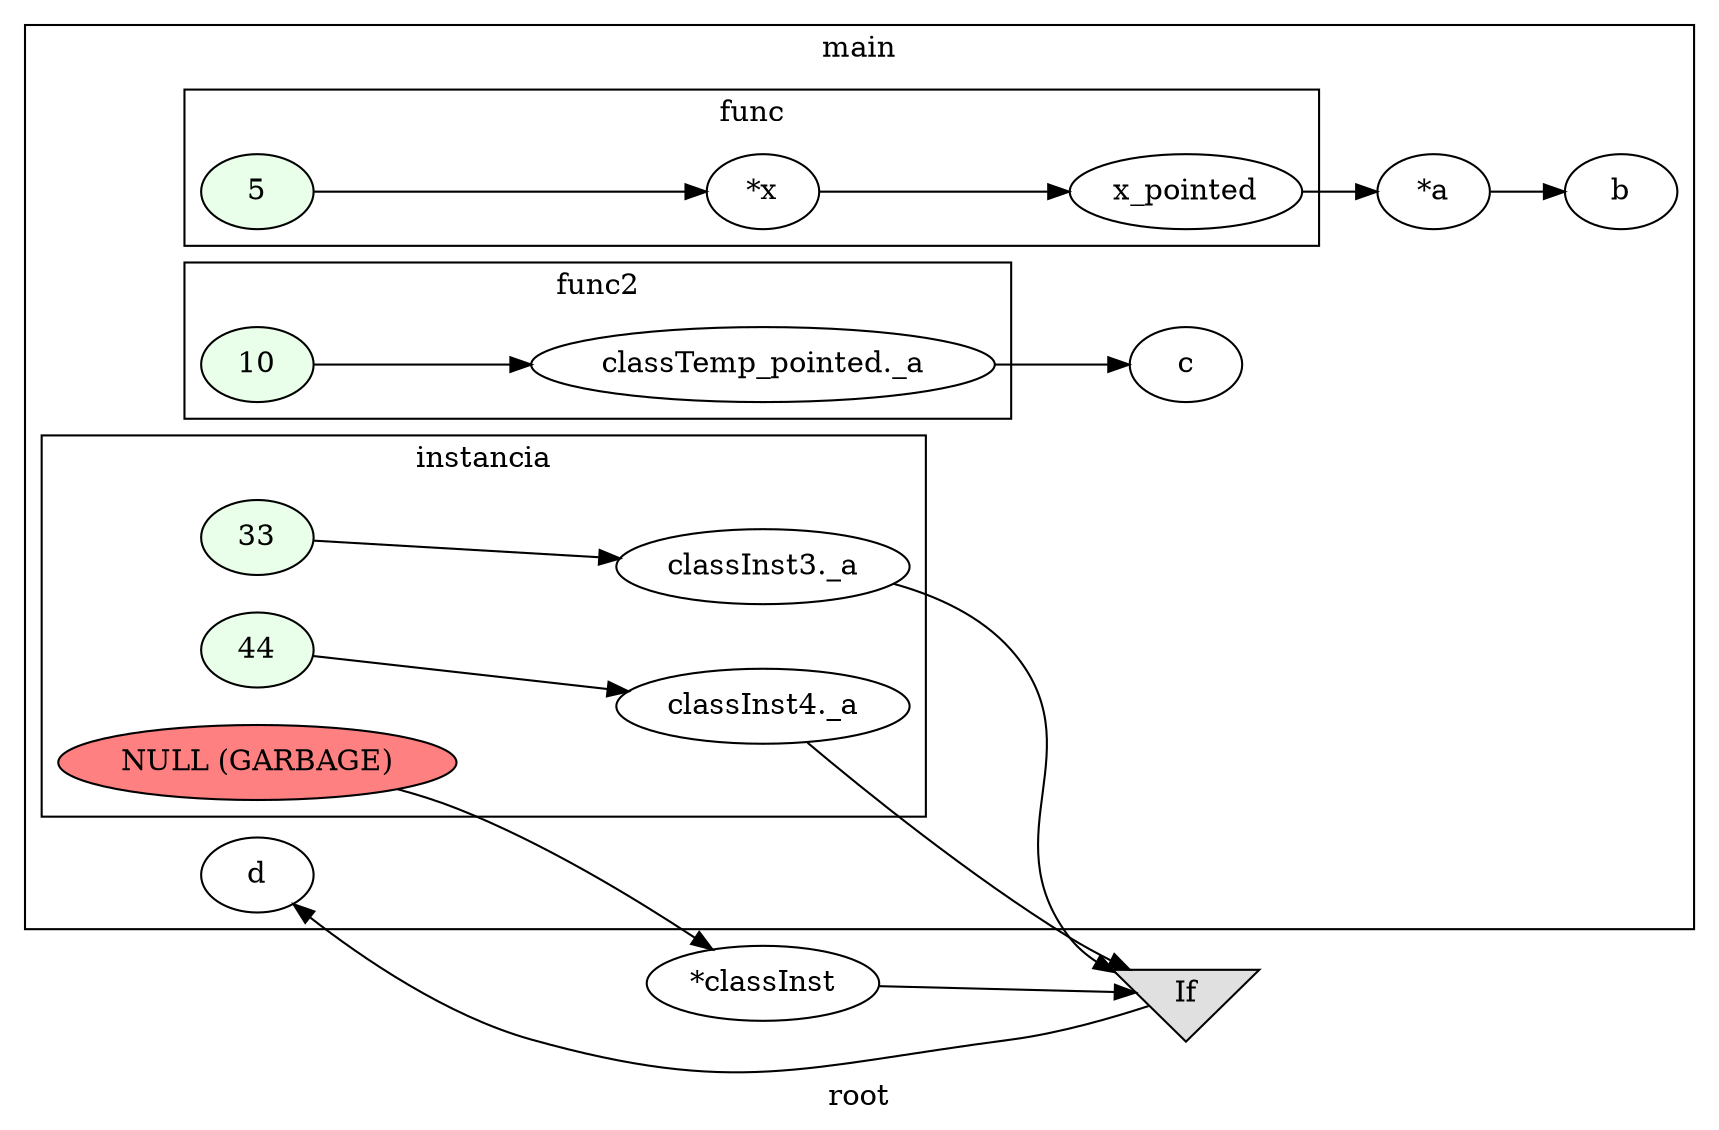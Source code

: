 digraph G
{
rankdir=LR;
label = "root";
	node_000018 [ label = "*classInst", startingline=33 ]
	node_000020 [ label = "If", shape=invtriangle, style=filled, fillcolor="#E0E0E0", startinglines=48 ]
subgraph cluster_1 {
label = "main";
parent = "G";
startinglines = "25_41_41";
	node_000005 [ label = "*a", startingline=44 ]
	node_000006 [ label = "b", startingline=44 ]
	node_000010 [ label = "c", startingline=20 ]
	node_000019 [ label = "d", startingline=48 ]
subgraph cluster_2 {
label = "func";
parent = "cluster_1";
startinglines = "41_41_43";
	node_000002 [ label = "5", style=filled, fillcolor="#E9FFE9", startinglines=5 ]
	node_000003 [ label = "*x", startingline=5 ]
	node_000004 [ label = "x_pointed", startingline=5 ]
}
subgraph cluster_3 {
label = "func2";
parent = "cluster_1";
startinglines = "6_44_45";
	node_000008 [ label = "10", style=filled, fillcolor="#E9FFE9", startinglines=19 ]
	node_000009 [ label = "classTemp_pointed._a", startingline=19 ]
}
subgraph cluster_4 {
label = "instancia";
parent = "cluster_1";
startinglines = "19_20_47";
	node_000013 [ label = "33", style=filled, fillcolor="#E9FFE9", startinglines=29 ]
	node_000014 [ label = "classInst3._a", startingline=29 ]
	node_000015 [ label = "44", style=filled, fillcolor="#E9FFE9", startinglines=30 ]
	node_000016 [ label = "classInst4._a", startingline=30 ]
	node_000017 [ label = "NULL (GARBAGE)", style=filled, fillcolor="#FF8080", startinglines=33 ]
}
}
	node_000018 -> node_000020
	node_000020 -> node_000019
	node_000005 -> node_000006
	node_000002 -> node_000003
	node_000003 -> node_000004
	node_000004 -> node_000005
	node_000008 -> node_000009
	node_000009 -> node_000010
	node_000013 -> node_000014
	node_000014 -> node_000020
	node_000015 -> node_000016
	node_000016 -> node_000020
	node_000017 -> node_000018
}
